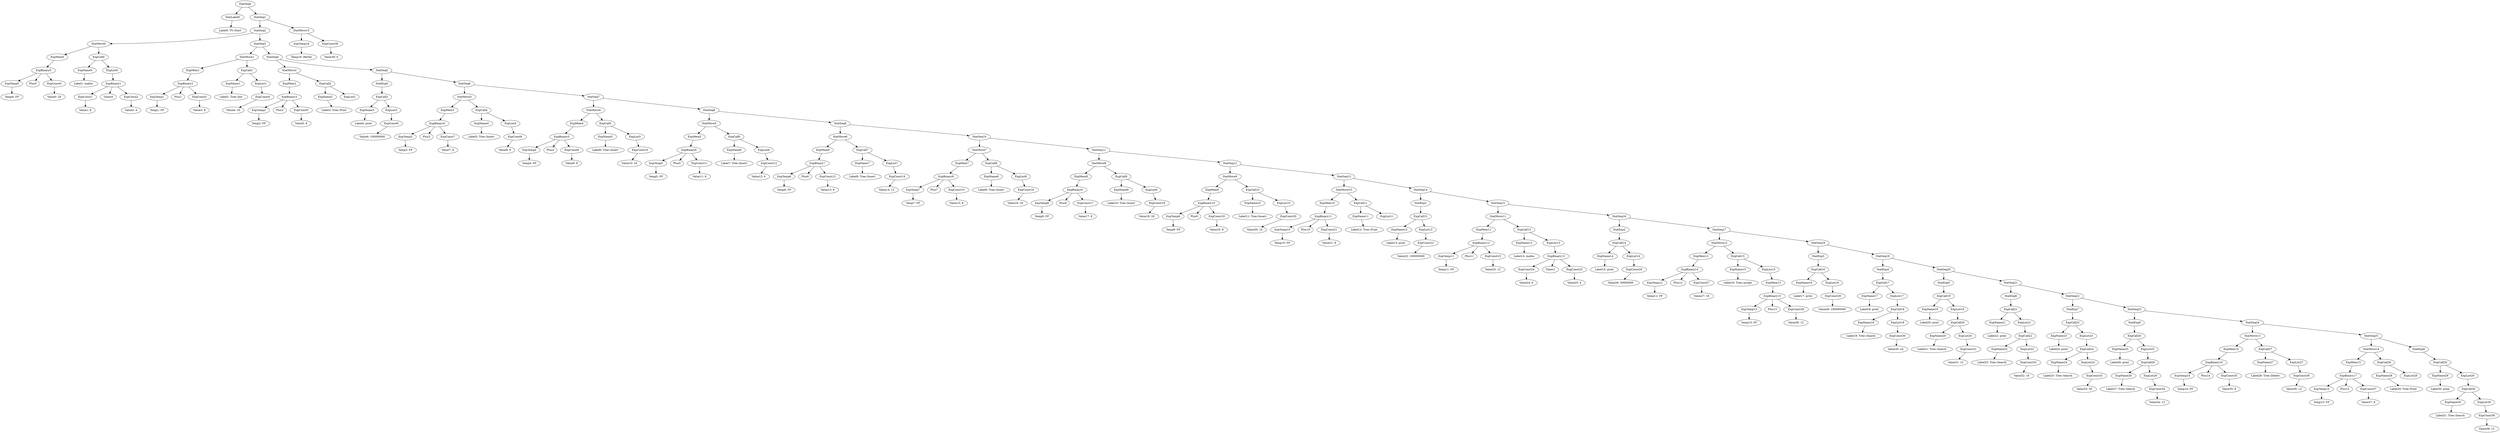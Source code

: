 digraph {
	ordering = out;
	ExpConst39 -> "Value39: 0";
	StatMove15 -> ExpTemp16;
	StatMove15 -> ExpConst39;
	ExpTemp16 -> "Temp16: RetVal";
	StatSeq1 -> StatSeq2;
	StatSeq1 -> StatMove15;
	ExpList29 -> ExpCall30;
	ExpCall30 -> ExpName30;
	ExpCall30 -> ExpList30;
	ExpName30 -> "Label31: Tree::Search";
	ExpCall29 -> ExpName29;
	ExpCall29 -> ExpList29;
	ExpName29 -> "Label30: print";
	ExpName28 -> "Label29: Tree::Print";
	StatMove14 -> ExpMem15;
	StatMove14 -> ExpCall28;
	ExpMem15 -> ExpBinary17;
	ExpConst37 -> "Value37: 8";
	ExpBinary17 -> ExpTemp15;
	ExpBinary17 -> Plus15;
	ExpBinary17 -> ExpConst37;
	ExpTemp15 -> "Temp15: FP";
	StatSeq24 -> StatMove13;
	StatSeq24 -> StatSeq25;
	ExpList27 -> ExpConst36;
	ExpCall27 -> ExpName27;
	ExpCall27 -> ExpList27;
	ExpName27 -> "Label28: Tree::Delete";
	ExpMem14 -> ExpBinary16;
	ExpBinary16 -> ExpTemp14;
	ExpBinary16 -> Plus14;
	ExpBinary16 -> ExpConst35;
	ExpTemp14 -> "Temp14: FP";
	StatSeq23 -> StatExp8;
	StatSeq23 -> StatSeq24;
	StatExp8 -> ExpCall25;
	ExpConst34 -> "Value34: 12";
	ExpCall26 -> ExpName26;
	ExpCall26 -> ExpList26;
	ExpName5 -> "Label6: Tree::Insert";
	ExpName9 -> "Label10: Tree::Insert";
	ExpBinary9 -> ExpTemp8;
	ExpBinary9 -> Plus8;
	ExpBinary9 -> ExpConst17;
	ExpCall8 -> ExpName8;
	ExpCall8 -> ExpList8;
	ExpConst15 -> "Value15: 8";
	ExpList7 -> ExpConst14;
	ExpCall7 -> ExpName7;
	ExpCall7 -> ExpList7;
	ExpBinary12 -> ExpTemp11;
	ExpBinary12 -> Plus11;
	ExpBinary12 -> ExpConst23;
	StatMove6 -> ExpMem6;
	StatMove6 -> ExpCall7;
	ExpTemp8 -> "Temp8: FP";
	ExpConst32 -> "Value32: 16";
	ExpCall28 -> ExpName28;
	ExpCall28 -> ExpList28;
	ExpCall6 -> ExpName6;
	ExpCall6 -> ExpList6;
	ExpTemp10 -> "Temp10: FP";
	ExpMem10 -> ExpBinary11;
	ExpConst30 -> "Value30: 24";
	ExpName6 -> "Label7: Tree::Insert";
	ExpConst11 -> "Value11: 8";
	ExpBinary6 -> ExpTemp5;
	ExpBinary6 -> Plus5;
	ExpBinary6 -> ExpConst11;
	ExpTemp5 -> "Temp5: FP";
	ExpName26 -> "Label27: Tree::Search";
	ExpCall9 -> ExpName9;
	ExpCall9 -> ExpList9;
	ExpList5 -> ExpConst10;
	ExpCall5 -> ExpName5;
	ExpCall5 -> ExpList5;
	ExpConst10 -> "Value10: 24";
	ExpBinary1 -> ExpConst1;
	ExpBinary1 -> Times0;
	ExpBinary1 -> ExpConst2;
	ExpConst14 -> "Value14: 12";
	ExpConst9 -> "Value9: 8";
	StatMove5 -> ExpMem5;
	StatMove5 -> ExpCall6;
	ExpCall12 -> ExpName12;
	ExpCall12 -> ExpList12;
	ExpBinary7 -> ExpTemp6;
	ExpBinary7 -> Plus6;
	ExpBinary7 -> ExpConst13;
	ExpBinary5 -> ExpTemp4;
	ExpBinary5 -> Plus4;
	ExpBinary5 -> ExpConst9;
	ExpMem8 -> ExpBinary9;
	StatSeq6 -> StatMove3;
	StatSeq6 -> StatSeq7;
	ExpList19 -> ExpCall20;
	ExpName7 -> "Label8: Tree::Insert";
	ExpCall4 -> ExpName4;
	ExpCall4 -> ExpList4;
	ExpTemp9 -> "Temp9: FP";
	ExpTemp1 -> "Temp1: FP";
	ExpList1 -> ExpConst4;
	ExpBinary4 -> ExpTemp3;
	ExpBinary4 -> Plus3;
	ExpBinary4 -> ExpConst7;
	ExpConst18 -> "Value18: 28";
	ExpConst26 -> "Value26: 50000000";
	StatSeq0 -> StatLabel0;
	StatSeq0 -> StatSeq1;
	ExpBinary8 -> ExpTemp7;
	ExpBinary8 -> Plus7;
	ExpBinary8 -> ExpConst15;
	ExpConst5 -> "Value5: 8";
	StatSeq7 -> StatMove4;
	StatSeq7 -> StatSeq8;
	StatSeq16 -> StatExp2;
	StatSeq16 -> StatSeq17;
	ExpConst27 -> "Value27: 16";
	ExpName2 -> "Label3: Tree::Print";
	StatSeq2 -> StatMove0;
	StatSeq2 -> StatSeq3;
	ExpCall1 -> ExpName1;
	ExpCall1 -> ExpList1;
	ExpMem6 -> ExpBinary7;
	ExpConst16 -> "Value16: 20";
	ExpConst3 -> "Value3: 8";
	ExpList25 -> ExpCall26;
	StatExp7 -> ExpCall23;
	ExpConst7 -> "Value7: 8";
	ExpConst2 -> "Value2: 4";
	ExpCall2 -> ExpName2;
	ExpCall2 -> ExpList2;
	ExpBinary11 -> ExpTemp10;
	ExpBinary11 -> Plus10;
	ExpBinary11 -> ExpConst21;
	ExpList4 -> ExpConst8;
	StatMove8 -> ExpMem8;
	StatMove8 -> ExpCall9;
	StatMove7 -> ExpMem7;
	StatMove7 -> ExpCall8;
	ExpTemp7 -> "Temp7: FP";
	ExpName19 -> "Label20: print";
	ExpList21 -> ExpCall22;
	ExpTemp0 -> "Temp0: FP";
	ExpMem1 -> ExpBinary2;
	ExpConst31 -> "Value31: 12";
	ExpConst17 -> "Value17: 8";
	ExpList26 -> ExpConst34;
	ExpCall3 -> ExpName3;
	ExpCall3 -> ExpList3;
	ExpConst25 -> "Value25: 4";
	ExpName16 -> "Label17: print";
	ExpConst35 -> "Value35: 8";
	ExpCall22 -> ExpName22;
	ExpCall22 -> ExpList22;
	ExpMem5 -> ExpBinary6;
	StatSeq17 -> StatMove12;
	StatSeq17 -> StatSeq18;
	ExpBinary2 -> ExpTemp1;
	ExpBinary2 -> Plus1;
	ExpBinary2 -> ExpConst3;
	ExpList13 -> ExpBinary13;
	StatSeq9 -> StatMove6;
	StatSeq9 -> StatSeq10;
	ExpList30 -> ExpConst38;
	ExpCall0 -> ExpName0;
	ExpCall0 -> ExpList0;
	ExpMem0 -> ExpBinary0;
	StatSeq4 -> StatMove2;
	StatSeq4 -> StatSeq5;
	ExpName0 -> "Label1: malloc";
	StatSeq10 -> StatMove7;
	StatSeq10 -> StatSeq11;
	ExpConst12 -> "Value12: 4";
	ExpList20 -> ExpConst31;
	ExpName1 -> "Label2: Tree::Init";
	StatMove1 -> ExpMem1;
	StatMove1 -> ExpCall1;
	ExpList18 -> ExpConst30;
	ExpConst36 -> "Value36: 12";
	ExpCall19 -> ExpName19;
	ExpCall19 -> ExpList19;
	StatSeq5 -> StatExp0;
	StatSeq5 -> StatSeq6;
	StatMove0 -> ExpMem0;
	StatMove0 -> ExpCall0;
	ExpBinary14 -> ExpTemp12;
	ExpBinary14 -> Plus12;
	ExpBinary14 -> ExpConst27;
	StatExp9 -> ExpCall29;
	ExpName23 -> "Label24: print";
	ExpConst1 -> "Value1: 6";
	ExpName3 -> "Label4: print";
	ExpList6 -> ExpConst12;
	ExpName15 -> "Label16: Tree::accept";
	ExpConst13 -> "Value13: 8";
	ExpMem7 -> ExpBinary8;
	ExpBinary3 -> ExpTemp2;
	ExpBinary3 -> Plus2;
	ExpBinary3 -> ExpConst5;
	StatExp0 -> ExpCall3;
	ExpTemp2 -> "Temp2: FP";
	ExpBinary13 -> ExpConst24;
	ExpBinary13 -> Times1;
	ExpBinary13 -> ExpConst25;
	ExpList3 -> ExpConst6;
	StatSeq25 -> StatMove14;
	StatSeq25 -> StatExp9;
	StatMove3 -> ExpMem3;
	StatMove3 -> ExpCall4;
	StatLabel0 -> "Label0: TV::Start";
	ExpConst24 -> "Value24: 0";
	ExpList15 -> ExpMem13;
	StatSeq8 -> StatMove5;
	StatSeq8 -> StatSeq9;
	ExpTemp6 -> "Temp6: FP";
	ExpTemp3 -> "Temp3: FP";
	ExpList17 -> ExpCall18;
	ExpConst0 -> "Value0: 20";
	ExpList9 -> ExpConst18;
	ExpCall18 -> ExpName18;
	ExpCall18 -> ExpList18;
	ExpList8 -> ExpConst16;
	ExpMem3 -> ExpBinary4;
	ExpConst4 -> "Value4: 16";
	ExpMem2 -> ExpBinary3;
	StatSeq11 -> StatMove8;
	StatSeq11 -> StatSeq12;
	ExpBinary15 -> ExpTemp13;
	ExpBinary15 -> Plus13;
	ExpBinary15 -> ExpConst28;
	StatSeq20 -> StatExp5;
	StatSeq20 -> StatSeq21;
	ExpBinary10 -> ExpTemp9;
	ExpBinary10 -> Plus9;
	ExpBinary10 -> ExpConst19;
	ExpConst19 -> "Value19: 8";
	StatMove12 -> ExpMem12;
	StatMove12 -> ExpCall15;
	ExpConst6 -> "Value6: 100000000";
	ExpMem9 -> ExpBinary10;
	StatSeq13 -> StatMove10;
	StatSeq13 -> StatSeq14;
	ExpName10 -> "Label11: Tree::Insert";
	ExpMem4 -> ExpBinary5;
	StatMove10 -> ExpMem10;
	StatMove10 -> ExpCall11;
	ExpName21 -> "Label22: print";
	ExpCall10 -> ExpName10;
	ExpCall10 -> ExpList10;
	ExpName8 -> "Label9: Tree::Insert";
	StatMove2 -> ExpMem2;
	StatMove2 -> ExpCall2;
	ExpList16 -> ExpConst29;
	ExpConst20 -> "Value20: 14";
	ExpList10 -> ExpConst20;
	StatExp6 -> ExpCall21;
	ExpTemp4 -> "Temp4: FP";
	StatSeq12 -> StatMove9;
	StatSeq12 -> StatSeq13;
	ExpName11 -> "Label12: Tree::Print";
	ExpName12 -> "Label13: print";
	ExpTemp11 -> "Temp11: FP";
	ExpList0 -> ExpBinary1;
	ExpConst22 -> "Value22: 100000000";
	ExpList12 -> ExpConst22;
	StatSeq18 -> StatExp3;
	StatSeq18 -> StatSeq19;
	StatExp1 -> ExpCall12;
	ExpConst23 -> "Value23: 12";
	ExpTemp12 -> "Temp12: FP";
	ExpName22 -> "Label23: Tree::Search";
	ExpMem11 -> ExpBinary12;
	StatMove11 -> ExpMem11;
	StatMove11 -> ExpCall13;
	ExpName18 -> "Label19: Tree::Search";
	ExpName13 -> "Label14: malloc";
	ExpName25 -> "Label26: print";
	StatMove4 -> ExpMem4;
	StatMove4 -> ExpCall5;
	StatMove9 -> ExpMem9;
	StatMove9 -> ExpCall10;
	ExpCall13 -> ExpName13;
	ExpCall13 -> ExpList13;
	StatSeq15 -> StatMove11;
	StatSeq15 -> StatSeq16;
	ExpName14 -> "Label15: print";
	ExpName4 -> "Label5: Tree::Insert";
	ExpCall14 -> ExpName14;
	ExpCall14 -> ExpList14;
	ExpCall25 -> ExpName25;
	ExpCall25 -> ExpList25;
	ExpList14 -> ExpConst26;
	ExpList24 -> ExpConst33;
	StatExp2 -> ExpCall14;
	ExpConst21 -> "Value21: 8";
	ExpConst33 -> "Value33: 50";
	ExpMem12 -> ExpBinary14;
	StatSeq3 -> StatMove1;
	StatSeq3 -> StatSeq4;
	ExpCall15 -> ExpName15;
	ExpCall15 -> ExpList15;
	StatExp4 -> ExpCall17;
	ExpTemp13 -> "Temp13: FP";
	ExpConst28 -> "Value28: 12";
	StatSeq14 -> StatExp1;
	StatSeq14 -> StatSeq15;
	ExpMem13 -> ExpBinary15;
	ExpCall16 -> ExpName16;
	ExpCall16 -> ExpList16;
	ExpConst29 -> "Value29: 100000000";
	ExpCall24 -> ExpName24;
	ExpCall24 -> ExpList24;
	ExpConst8 -> "Value8: 8";
	StatExp3 -> ExpCall16;
	ExpCall11 -> ExpName11;
	ExpCall11 -> ExpList11;
	ExpName17 -> "Label18: print";
	ExpList22 -> ExpConst32;
	ExpCall17 -> ExpName17;
	ExpCall17 -> ExpList17;
	StatMove13 -> ExpMem14;
	StatMove13 -> ExpCall27;
	ExpName20 -> "Label21: Tree::Search";
	ExpCall20 -> ExpName20;
	ExpCall20 -> ExpList20;
	ExpBinary0 -> ExpTemp0;
	ExpBinary0 -> Plus0;
	ExpBinary0 -> ExpConst0;
	StatExp5 -> ExpCall19;
	ExpCall21 -> ExpName21;
	ExpCall21 -> ExpList21;
	StatSeq21 -> StatExp6;
	StatSeq21 -> StatSeq22;
	ExpConst38 -> "Value38: 12";
	ExpCall23 -> ExpName23;
	ExpCall23 -> ExpList23;
	ExpName24 -> "Label25: Tree::Search";
	ExpList23 -> ExpCall24;
	StatSeq19 -> StatExp4;
	StatSeq19 -> StatSeq20;
	StatSeq22 -> StatExp7;
	StatSeq22 -> StatSeq23;
}

